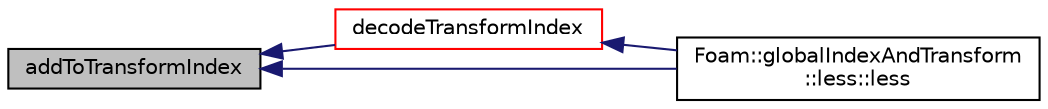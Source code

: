 digraph "addToTransformIndex"
{
  bgcolor="transparent";
  edge [fontname="Helvetica",fontsize="10",labelfontname="Helvetica",labelfontsize="10"];
  node [fontname="Helvetica",fontsize="10",shape=record];
  rankdir="LR";
  Node309 [label="addToTransformIndex",height=0.2,width=0.4,color="black", fillcolor="grey75", style="filled", fontcolor="black"];
  Node309 -> Node310 [dir="back",color="midnightblue",fontsize="10",style="solid",fontname="Helvetica"];
  Node310 [label="decodeTransformIndex",height=0.2,width=0.4,color="red",URL="$a28849.html#aa5d03acefc3500c9ba5e129de60d117d",tooltip="Decode transform index. "];
  Node310 -> Node312 [dir="back",color="midnightblue",fontsize="10",style="solid",fontname="Helvetica"];
  Node312 [label="Foam::globalIndexAndTransform\l::less::less",height=0.2,width=0.4,color="black",URL="$a28853.html#a9895380888f2c4618ac4d892dee1d024"];
  Node309 -> Node312 [dir="back",color="midnightblue",fontsize="10",style="solid",fontname="Helvetica"];
}
